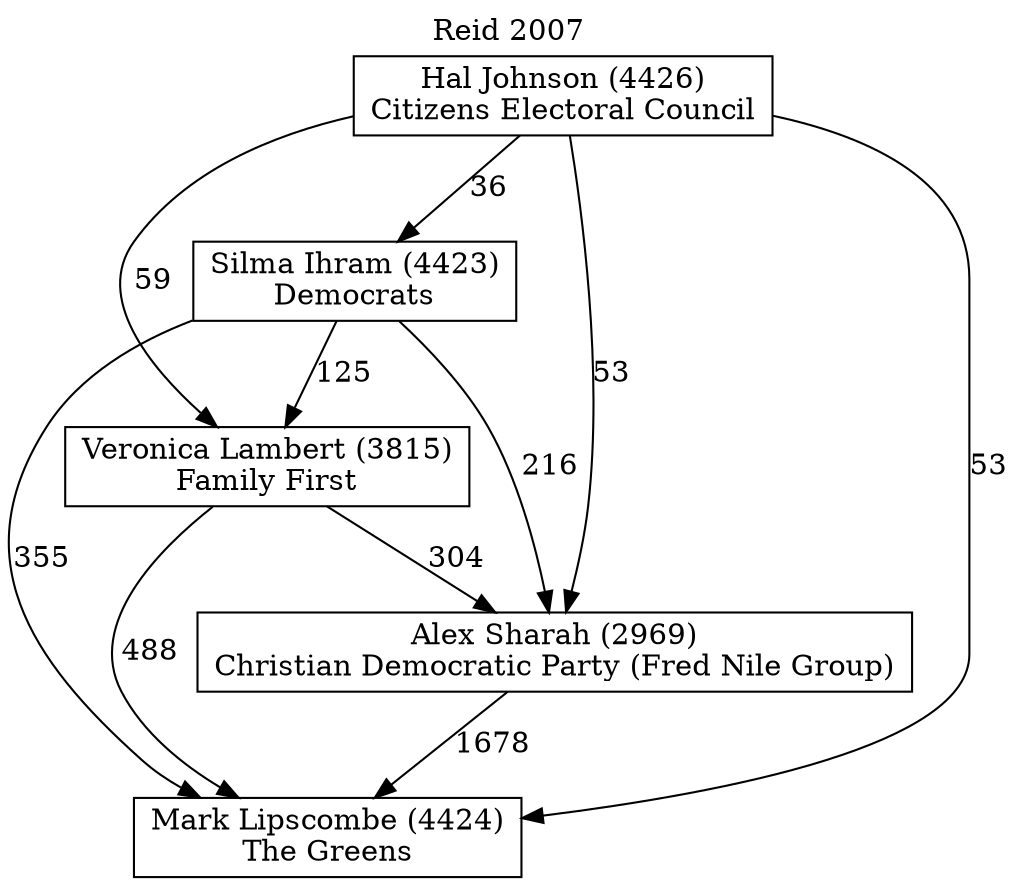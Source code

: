 // House preference flow
digraph "Mark Lipscombe (4424)_Reid_2007" {
	graph [label="Reid 2007" labelloc=t mclimit=10]
	node [shape=box]
	"Mark Lipscombe (4424)" [label="Mark Lipscombe (4424)
The Greens"]
	"Alex Sharah (2969)" [label="Alex Sharah (2969)
Christian Democratic Party (Fred Nile Group)"]
	"Veronica Lambert (3815)" [label="Veronica Lambert (3815)
Family First"]
	"Silma Ihram (4423)" [label="Silma Ihram (4423)
Democrats"]
	"Hal Johnson (4426)" [label="Hal Johnson (4426)
Citizens Electoral Council"]
	"Mark Lipscombe (4424)" [label="Mark Lipscombe (4424)
The Greens"]
	"Veronica Lambert (3815)" [label="Veronica Lambert (3815)
Family First"]
	"Silma Ihram (4423)" [label="Silma Ihram (4423)
Democrats"]
	"Hal Johnson (4426)" [label="Hal Johnson (4426)
Citizens Electoral Council"]
	"Mark Lipscombe (4424)" [label="Mark Lipscombe (4424)
The Greens"]
	"Silma Ihram (4423)" [label="Silma Ihram (4423)
Democrats"]
	"Hal Johnson (4426)" [label="Hal Johnson (4426)
Citizens Electoral Council"]
	"Mark Lipscombe (4424)" [label="Mark Lipscombe (4424)
The Greens"]
	"Hal Johnson (4426)" [label="Hal Johnson (4426)
Citizens Electoral Council"]
	"Hal Johnson (4426)" [label="Hal Johnson (4426)
Citizens Electoral Council"]
	"Silma Ihram (4423)" [label="Silma Ihram (4423)
Democrats"]
	"Hal Johnson (4426)" [label="Hal Johnson (4426)
Citizens Electoral Council"]
	"Hal Johnson (4426)" [label="Hal Johnson (4426)
Citizens Electoral Council"]
	"Veronica Lambert (3815)" [label="Veronica Lambert (3815)
Family First"]
	"Silma Ihram (4423)" [label="Silma Ihram (4423)
Democrats"]
	"Hal Johnson (4426)" [label="Hal Johnson (4426)
Citizens Electoral Council"]
	"Veronica Lambert (3815)" [label="Veronica Lambert (3815)
Family First"]
	"Hal Johnson (4426)" [label="Hal Johnson (4426)
Citizens Electoral Council"]
	"Hal Johnson (4426)" [label="Hal Johnson (4426)
Citizens Electoral Council"]
	"Silma Ihram (4423)" [label="Silma Ihram (4423)
Democrats"]
	"Hal Johnson (4426)" [label="Hal Johnson (4426)
Citizens Electoral Council"]
	"Hal Johnson (4426)" [label="Hal Johnson (4426)
Citizens Electoral Council"]
	"Alex Sharah (2969)" [label="Alex Sharah (2969)
Christian Democratic Party (Fred Nile Group)"]
	"Veronica Lambert (3815)" [label="Veronica Lambert (3815)
Family First"]
	"Silma Ihram (4423)" [label="Silma Ihram (4423)
Democrats"]
	"Hal Johnson (4426)" [label="Hal Johnson (4426)
Citizens Electoral Council"]
	"Alex Sharah (2969)" [label="Alex Sharah (2969)
Christian Democratic Party (Fred Nile Group)"]
	"Silma Ihram (4423)" [label="Silma Ihram (4423)
Democrats"]
	"Hal Johnson (4426)" [label="Hal Johnson (4426)
Citizens Electoral Council"]
	"Alex Sharah (2969)" [label="Alex Sharah (2969)
Christian Democratic Party (Fred Nile Group)"]
	"Hal Johnson (4426)" [label="Hal Johnson (4426)
Citizens Electoral Council"]
	"Hal Johnson (4426)" [label="Hal Johnson (4426)
Citizens Electoral Council"]
	"Silma Ihram (4423)" [label="Silma Ihram (4423)
Democrats"]
	"Hal Johnson (4426)" [label="Hal Johnson (4426)
Citizens Electoral Council"]
	"Hal Johnson (4426)" [label="Hal Johnson (4426)
Citizens Electoral Council"]
	"Veronica Lambert (3815)" [label="Veronica Lambert (3815)
Family First"]
	"Silma Ihram (4423)" [label="Silma Ihram (4423)
Democrats"]
	"Hal Johnson (4426)" [label="Hal Johnson (4426)
Citizens Electoral Council"]
	"Veronica Lambert (3815)" [label="Veronica Lambert (3815)
Family First"]
	"Hal Johnson (4426)" [label="Hal Johnson (4426)
Citizens Electoral Council"]
	"Hal Johnson (4426)" [label="Hal Johnson (4426)
Citizens Electoral Council"]
	"Silma Ihram (4423)" [label="Silma Ihram (4423)
Democrats"]
	"Hal Johnson (4426)" [label="Hal Johnson (4426)
Citizens Electoral Council"]
	"Hal Johnson (4426)" [label="Hal Johnson (4426)
Citizens Electoral Council"]
	"Alex Sharah (2969)" -> "Mark Lipscombe (4424)" [label=1678]
	"Veronica Lambert (3815)" -> "Alex Sharah (2969)" [label=304]
	"Silma Ihram (4423)" -> "Veronica Lambert (3815)" [label=125]
	"Hal Johnson (4426)" -> "Silma Ihram (4423)" [label=36]
	"Veronica Lambert (3815)" -> "Mark Lipscombe (4424)" [label=488]
	"Silma Ihram (4423)" -> "Mark Lipscombe (4424)" [label=355]
	"Hal Johnson (4426)" -> "Mark Lipscombe (4424)" [label=53]
	"Hal Johnson (4426)" -> "Veronica Lambert (3815)" [label=59]
	"Silma Ihram (4423)" -> "Alex Sharah (2969)" [label=216]
	"Hal Johnson (4426)" -> "Alex Sharah (2969)" [label=53]
}
